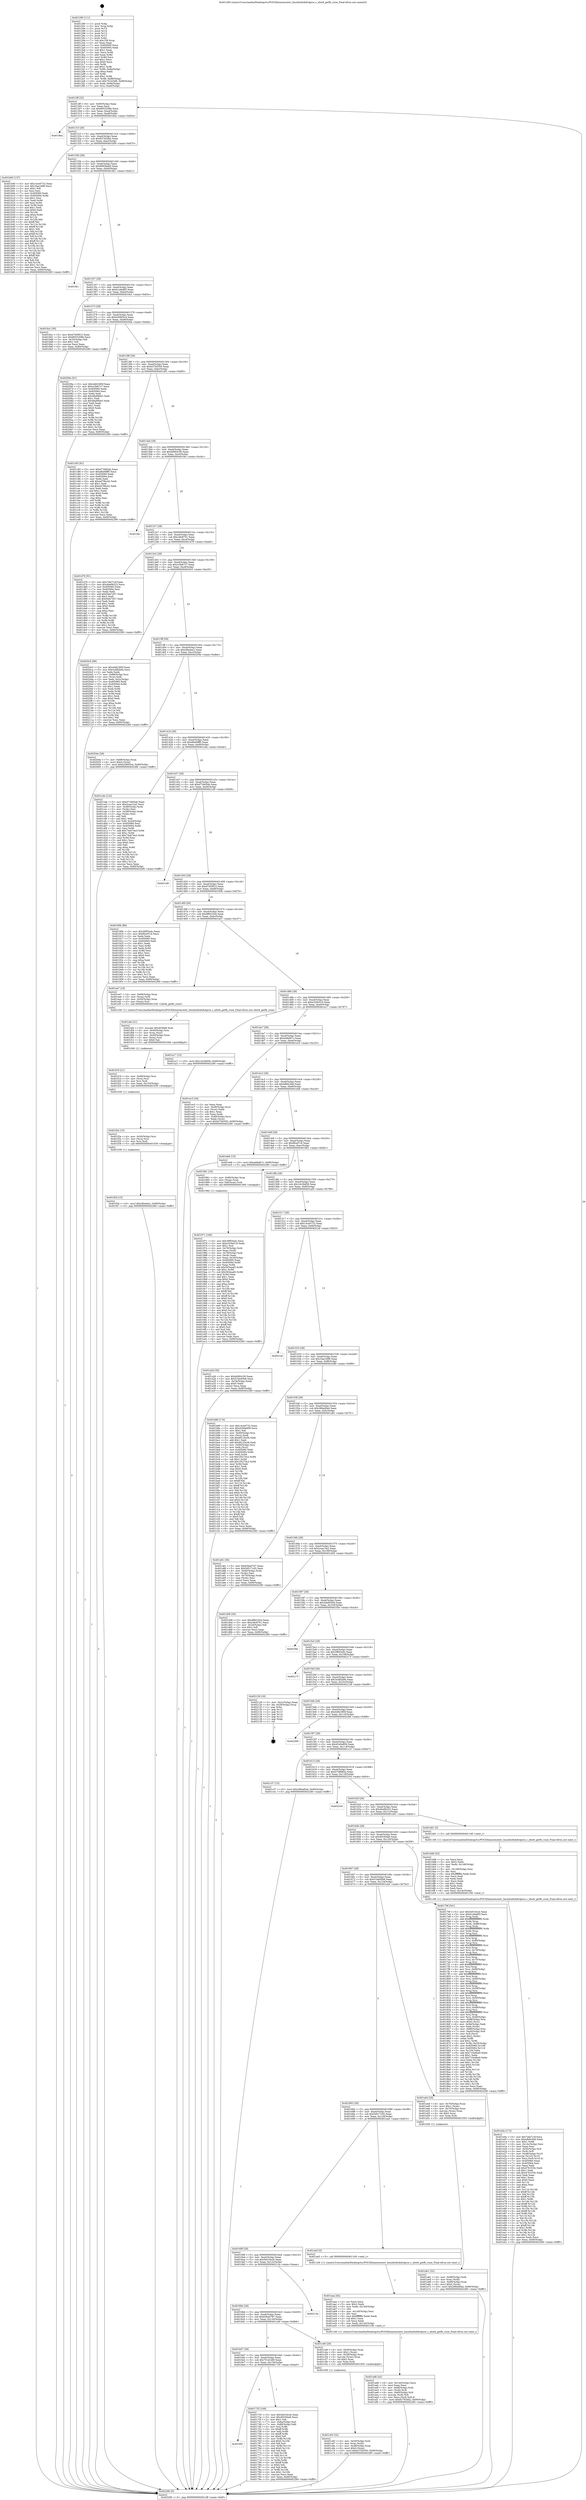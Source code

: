 digraph "0x401290" {
  label = "0x401290 (/mnt/c/Users/mathe/Desktop/tcc/POCII/binaries/extr_linuxfsnfsdnfs4proc.c_nfsd4_getfh_rsize_Final-ollvm.out::main(0))"
  labelloc = "t"
  node[shape=record]

  Entry [label="",width=0.3,height=0.3,shape=circle,fillcolor=black,style=filled]
  "0x4012ff" [label="{
     0x4012ff [32]\l
     | [instrs]\l
     &nbsp;&nbsp;0x4012ff \<+6\>: mov -0x90(%rbp),%eax\l
     &nbsp;&nbsp;0x401305 \<+2\>: mov %eax,%ecx\l
     &nbsp;&nbsp;0x401307 \<+6\>: sub $0x8053208b,%ecx\l
     &nbsp;&nbsp;0x40130d \<+6\>: mov %eax,-0xa4(%rbp)\l
     &nbsp;&nbsp;0x401313 \<+6\>: mov %ecx,-0xa8(%rbp)\l
     &nbsp;&nbsp;0x401319 \<+6\>: je 00000000004018ea \<main+0x65a\>\l
  }"]
  "0x4018ea" [label="{
     0x4018ea\l
  }", style=dashed]
  "0x40131f" [label="{
     0x40131f [28]\l
     | [instrs]\l
     &nbsp;&nbsp;0x40131f \<+5\>: jmp 0000000000401324 \<main+0x94\>\l
     &nbsp;&nbsp;0x401324 \<+6\>: mov -0xa4(%rbp),%eax\l
     &nbsp;&nbsp;0x40132a \<+5\>: sub $0x82792db2,%eax\l
     &nbsp;&nbsp;0x40132f \<+6\>: mov %eax,-0xac(%rbp)\l
     &nbsp;&nbsp;0x401335 \<+6\>: je 0000000000401b00 \<main+0x870\>\l
  }"]
  Exit [label="",width=0.3,height=0.3,shape=circle,fillcolor=black,style=filled,peripheries=2]
  "0x401b00" [label="{
     0x401b00 [137]\l
     | [instrs]\l
     &nbsp;&nbsp;0x401b00 \<+5\>: mov $0x14ce0732,%eax\l
     &nbsp;&nbsp;0x401b05 \<+5\>: mov $0x1faa1699,%ecx\l
     &nbsp;&nbsp;0x401b0a \<+2\>: mov $0x1,%dl\l
     &nbsp;&nbsp;0x401b0c \<+2\>: xor %esi,%esi\l
     &nbsp;&nbsp;0x401b0e \<+7\>: mov 0x405060,%edi\l
     &nbsp;&nbsp;0x401b15 \<+8\>: mov 0x405064,%r8d\l
     &nbsp;&nbsp;0x401b1d \<+3\>: sub $0x1,%esi\l
     &nbsp;&nbsp;0x401b20 \<+3\>: mov %edi,%r9d\l
     &nbsp;&nbsp;0x401b23 \<+3\>: add %esi,%r9d\l
     &nbsp;&nbsp;0x401b26 \<+4\>: imul %r9d,%edi\l
     &nbsp;&nbsp;0x401b2a \<+3\>: and $0x1,%edi\l
     &nbsp;&nbsp;0x401b2d \<+3\>: cmp $0x0,%edi\l
     &nbsp;&nbsp;0x401b30 \<+4\>: sete %r10b\l
     &nbsp;&nbsp;0x401b34 \<+4\>: cmp $0xa,%r8d\l
     &nbsp;&nbsp;0x401b38 \<+4\>: setl %r11b\l
     &nbsp;&nbsp;0x401b3c \<+3\>: mov %r10b,%bl\l
     &nbsp;&nbsp;0x401b3f \<+3\>: xor $0xff,%bl\l
     &nbsp;&nbsp;0x401b42 \<+3\>: mov %r11b,%r14b\l
     &nbsp;&nbsp;0x401b45 \<+4\>: xor $0xff,%r14b\l
     &nbsp;&nbsp;0x401b49 \<+3\>: xor $0x1,%dl\l
     &nbsp;&nbsp;0x401b4c \<+3\>: mov %bl,%r15b\l
     &nbsp;&nbsp;0x401b4f \<+4\>: and $0xff,%r15b\l
     &nbsp;&nbsp;0x401b53 \<+3\>: and %dl,%r10b\l
     &nbsp;&nbsp;0x401b56 \<+3\>: mov %r14b,%r12b\l
     &nbsp;&nbsp;0x401b59 \<+4\>: and $0xff,%r12b\l
     &nbsp;&nbsp;0x401b5d \<+3\>: and %dl,%r11b\l
     &nbsp;&nbsp;0x401b60 \<+3\>: or %r10b,%r15b\l
     &nbsp;&nbsp;0x401b63 \<+3\>: or %r11b,%r12b\l
     &nbsp;&nbsp;0x401b66 \<+3\>: xor %r12b,%r15b\l
     &nbsp;&nbsp;0x401b69 \<+3\>: or %r14b,%bl\l
     &nbsp;&nbsp;0x401b6c \<+3\>: xor $0xff,%bl\l
     &nbsp;&nbsp;0x401b6f \<+3\>: or $0x1,%dl\l
     &nbsp;&nbsp;0x401b72 \<+2\>: and %dl,%bl\l
     &nbsp;&nbsp;0x401b74 \<+3\>: or %bl,%r15b\l
     &nbsp;&nbsp;0x401b77 \<+4\>: test $0x1,%r15b\l
     &nbsp;&nbsp;0x401b7b \<+3\>: cmovne %ecx,%eax\l
     &nbsp;&nbsp;0x401b7e \<+6\>: mov %eax,-0x90(%rbp)\l
     &nbsp;&nbsp;0x401b84 \<+5\>: jmp 0000000000402280 \<main+0xff0\>\l
  }"]
  "0x40133b" [label="{
     0x40133b [28]\l
     | [instrs]\l
     &nbsp;&nbsp;0x40133b \<+5\>: jmp 0000000000401340 \<main+0xb0\>\l
     &nbsp;&nbsp;0x401340 \<+6\>: mov -0xa4(%rbp),%eax\l
     &nbsp;&nbsp;0x401346 \<+5\>: sub $0x99938a49,%eax\l
     &nbsp;&nbsp;0x40134b \<+6\>: mov %eax,-0xb0(%rbp)\l
     &nbsp;&nbsp;0x401351 \<+6\>: je 0000000000401fb1 \<main+0xd21\>\l
  }"]
  "0x401f3d" [label="{
     0x401f3d [15]\l
     | [instrs]\l
     &nbsp;&nbsp;0x401f3d \<+10\>: movl $0xcfde4ea1,-0x90(%rbp)\l
     &nbsp;&nbsp;0x401f47 \<+5\>: jmp 0000000000402280 \<main+0xff0\>\l
  }"]
  "0x401fb1" [label="{
     0x401fb1\l
  }", style=dashed]
  "0x401357" [label="{
     0x401357 [28]\l
     | [instrs]\l
     &nbsp;&nbsp;0x401357 \<+5\>: jmp 000000000040135c \<main+0xcc\>\l
     &nbsp;&nbsp;0x40135c \<+6\>: mov -0xa4(%rbp),%eax\l
     &nbsp;&nbsp;0x401362 \<+5\>: sub $0xb1a6e8f3,%eax\l
     &nbsp;&nbsp;0x401367 \<+6\>: mov %eax,-0xb4(%rbp)\l
     &nbsp;&nbsp;0x40136d \<+6\>: je 00000000004018cc \<main+0x63c\>\l
  }"]
  "0x401f2e" [label="{
     0x401f2e [15]\l
     | [instrs]\l
     &nbsp;&nbsp;0x401f2e \<+4\>: mov -0x50(%rbp),%rsi\l
     &nbsp;&nbsp;0x401f32 \<+3\>: mov (%rsi),%rsi\l
     &nbsp;&nbsp;0x401f35 \<+3\>: mov %rsi,%rdi\l
     &nbsp;&nbsp;0x401f38 \<+5\>: call 0000000000401030 \<free@plt\>\l
     | [calls]\l
     &nbsp;&nbsp;0x401030 \{1\} (unknown)\l
  }"]
  "0x4018cc" [label="{
     0x4018cc [30]\l
     | [instrs]\l
     &nbsp;&nbsp;0x4018cc \<+5\>: mov $0xd7d59f12,%eax\l
     &nbsp;&nbsp;0x4018d1 \<+5\>: mov $0x8053208b,%ecx\l
     &nbsp;&nbsp;0x4018d6 \<+3\>: mov -0x35(%rbp),%dl\l
     &nbsp;&nbsp;0x4018d9 \<+3\>: test $0x1,%dl\l
     &nbsp;&nbsp;0x4018dc \<+3\>: cmovne %ecx,%eax\l
     &nbsp;&nbsp;0x4018df \<+6\>: mov %eax,-0x90(%rbp)\l
     &nbsp;&nbsp;0x4018e5 \<+5\>: jmp 0000000000402280 \<main+0xff0\>\l
  }"]
  "0x401373" [label="{
     0x401373 [28]\l
     | [instrs]\l
     &nbsp;&nbsp;0x401373 \<+5\>: jmp 0000000000401378 \<main+0xe8\>\l
     &nbsp;&nbsp;0x401378 \<+6\>: mov -0xa4(%rbp),%eax\l
     &nbsp;&nbsp;0x40137e \<+5\>: sub $0xb20605c4,%eax\l
     &nbsp;&nbsp;0x401383 \<+6\>: mov %eax,-0xb8(%rbp)\l
     &nbsp;&nbsp;0x401389 \<+6\>: je 000000000040206a \<main+0xdda\>\l
  }"]
  "0x401f19" [label="{
     0x401f19 [21]\l
     | [instrs]\l
     &nbsp;&nbsp;0x401f19 \<+4\>: mov -0x68(%rbp),%rsi\l
     &nbsp;&nbsp;0x401f1d \<+3\>: mov (%rsi),%rsi\l
     &nbsp;&nbsp;0x401f20 \<+3\>: mov %rsi,%rdi\l
     &nbsp;&nbsp;0x401f23 \<+6\>: mov %eax,-0x150(%rbp)\l
     &nbsp;&nbsp;0x401f29 \<+5\>: call 0000000000401030 \<free@plt\>\l
     | [calls]\l
     &nbsp;&nbsp;0x401030 \{1\} (unknown)\l
  }"]
  "0x40206a" [label="{
     0x40206a [91]\l
     | [instrs]\l
     &nbsp;&nbsp;0x40206a \<+5\>: mov $0x4482385f,%eax\l
     &nbsp;&nbsp;0x40206f \<+5\>: mov $0xcc5b67c7,%ecx\l
     &nbsp;&nbsp;0x402074 \<+7\>: mov 0x405060,%edx\l
     &nbsp;&nbsp;0x40207b \<+7\>: mov 0x405064,%esi\l
     &nbsp;&nbsp;0x402082 \<+2\>: mov %edx,%edi\l
     &nbsp;&nbsp;0x402084 \<+6\>: add $0x48a99de5,%edi\l
     &nbsp;&nbsp;0x40208a \<+3\>: sub $0x1,%edi\l
     &nbsp;&nbsp;0x40208d \<+6\>: sub $0x48a99de5,%edi\l
     &nbsp;&nbsp;0x402093 \<+3\>: imul %edi,%edx\l
     &nbsp;&nbsp;0x402096 \<+3\>: and $0x1,%edx\l
     &nbsp;&nbsp;0x402099 \<+3\>: cmp $0x0,%edx\l
     &nbsp;&nbsp;0x40209c \<+4\>: sete %r8b\l
     &nbsp;&nbsp;0x4020a0 \<+3\>: cmp $0xa,%esi\l
     &nbsp;&nbsp;0x4020a3 \<+4\>: setl %r9b\l
     &nbsp;&nbsp;0x4020a7 \<+3\>: mov %r8b,%r10b\l
     &nbsp;&nbsp;0x4020aa \<+3\>: and %r9b,%r10b\l
     &nbsp;&nbsp;0x4020ad \<+3\>: xor %r9b,%r8b\l
     &nbsp;&nbsp;0x4020b0 \<+3\>: or %r8b,%r10b\l
     &nbsp;&nbsp;0x4020b3 \<+4\>: test $0x1,%r10b\l
     &nbsp;&nbsp;0x4020b7 \<+3\>: cmovne %ecx,%eax\l
     &nbsp;&nbsp;0x4020ba \<+6\>: mov %eax,-0x90(%rbp)\l
     &nbsp;&nbsp;0x4020c0 \<+5\>: jmp 0000000000402280 \<main+0xff0\>\l
  }"]
  "0x40138f" [label="{
     0x40138f [28]\l
     | [instrs]\l
     &nbsp;&nbsp;0x40138f \<+5\>: jmp 0000000000401394 \<main+0x104\>\l
     &nbsp;&nbsp;0x401394 \<+6\>: mov -0xa4(%rbp),%eax\l
     &nbsp;&nbsp;0x40139a \<+5\>: sub $0xb37b0350,%eax\l
     &nbsp;&nbsp;0x40139f \<+6\>: mov %eax,-0xbc(%rbp)\l
     &nbsp;&nbsp;0x4013a5 \<+6\>: je 0000000000401c83 \<main+0x9f3\>\l
  }"]
  "0x401efa" [label="{
     0x401efa [31]\l
     | [instrs]\l
     &nbsp;&nbsp;0x401efa \<+10\>: movabs $0x4030b6,%rdi\l
     &nbsp;&nbsp;0x401f04 \<+4\>: mov -0x40(%rbp),%rsi\l
     &nbsp;&nbsp;0x401f08 \<+3\>: mov %rax,(%rsi)\l
     &nbsp;&nbsp;0x401f0b \<+4\>: mov -0x40(%rbp),%rax\l
     &nbsp;&nbsp;0x401f0f \<+3\>: mov (%rax),%rsi\l
     &nbsp;&nbsp;0x401f12 \<+2\>: mov $0x0,%al\l
     &nbsp;&nbsp;0x401f14 \<+5\>: call 0000000000401040 \<printf@plt\>\l
     | [calls]\l
     &nbsp;&nbsp;0x401040 \{1\} (unknown)\l
  }"]
  "0x401c83" [label="{
     0x401c83 [91]\l
     | [instrs]\l
     &nbsp;&nbsp;0x401c83 \<+5\>: mov $0xd73465ab,%eax\l
     &nbsp;&nbsp;0x401c88 \<+5\>: mov $0xd6e08ff5,%ecx\l
     &nbsp;&nbsp;0x401c8d \<+7\>: mov 0x405060,%edx\l
     &nbsp;&nbsp;0x401c94 \<+7\>: mov 0x405064,%esi\l
     &nbsp;&nbsp;0x401c9b \<+2\>: mov %edx,%edi\l
     &nbsp;&nbsp;0x401c9d \<+6\>: add $0xed79bc42,%edi\l
     &nbsp;&nbsp;0x401ca3 \<+3\>: sub $0x1,%edi\l
     &nbsp;&nbsp;0x401ca6 \<+6\>: sub $0xed79bc42,%edi\l
     &nbsp;&nbsp;0x401cac \<+3\>: imul %edi,%edx\l
     &nbsp;&nbsp;0x401caf \<+3\>: and $0x1,%edx\l
     &nbsp;&nbsp;0x401cb2 \<+3\>: cmp $0x0,%edx\l
     &nbsp;&nbsp;0x401cb5 \<+4\>: sete %r8b\l
     &nbsp;&nbsp;0x401cb9 \<+3\>: cmp $0xa,%esi\l
     &nbsp;&nbsp;0x401cbc \<+4\>: setl %r9b\l
     &nbsp;&nbsp;0x401cc0 \<+3\>: mov %r8b,%r10b\l
     &nbsp;&nbsp;0x401cc3 \<+3\>: and %r9b,%r10b\l
     &nbsp;&nbsp;0x401cc6 \<+3\>: xor %r9b,%r8b\l
     &nbsp;&nbsp;0x401cc9 \<+3\>: or %r8b,%r10b\l
     &nbsp;&nbsp;0x401ccc \<+4\>: test $0x1,%r10b\l
     &nbsp;&nbsp;0x401cd0 \<+3\>: cmovne %ecx,%eax\l
     &nbsp;&nbsp;0x401cd3 \<+6\>: mov %eax,-0x90(%rbp)\l
     &nbsp;&nbsp;0x401cd9 \<+5\>: jmp 0000000000402280 \<main+0xff0\>\l
  }"]
  "0x4013ab" [label="{
     0x4013ab [28]\l
     | [instrs]\l
     &nbsp;&nbsp;0x4013ab \<+5\>: jmp 00000000004013b0 \<main+0x120\>\l
     &nbsp;&nbsp;0x4013b0 \<+6\>: mov -0xa4(%rbp),%eax\l
     &nbsp;&nbsp;0x4013b6 \<+5\>: sub $0xb69041f0,%eax\l
     &nbsp;&nbsp;0x4013bb \<+6\>: mov %eax,-0xc0(%rbp)\l
     &nbsp;&nbsp;0x4013c1 \<+6\>: je 0000000000401f4c \<main+0xcbc\>\l
  }"]
  "0x401e0a" [label="{
     0x401e0a [172]\l
     | [instrs]\l
     &nbsp;&nbsp;0x401e0a \<+5\>: mov $0x7efa7c3f,%ecx\l
     &nbsp;&nbsp;0x401e0f \<+5\>: mov $0xefb9c5dd,%edx\l
     &nbsp;&nbsp;0x401e14 \<+3\>: mov $0x1,%r8b\l
     &nbsp;&nbsp;0x401e17 \<+6\>: mov -0x14c(%rbp),%esi\l
     &nbsp;&nbsp;0x401e1d \<+3\>: imul %eax,%esi\l
     &nbsp;&nbsp;0x401e20 \<+4\>: mov -0x50(%rbp),%r9\l
     &nbsp;&nbsp;0x401e24 \<+3\>: mov (%r9),%r9\l
     &nbsp;&nbsp;0x401e27 \<+4\>: mov -0x48(%rbp),%r10\l
     &nbsp;&nbsp;0x401e2b \<+3\>: movslq (%r10),%r10\l
     &nbsp;&nbsp;0x401e2e \<+4\>: mov %esi,(%r9,%r10,4)\l
     &nbsp;&nbsp;0x401e32 \<+7\>: mov 0x405060,%eax\l
     &nbsp;&nbsp;0x401e39 \<+7\>: mov 0x405064,%esi\l
     &nbsp;&nbsp;0x401e40 \<+2\>: mov %eax,%edi\l
     &nbsp;&nbsp;0x401e42 \<+6\>: sub $0x4761f19c,%edi\l
     &nbsp;&nbsp;0x401e48 \<+3\>: sub $0x1,%edi\l
     &nbsp;&nbsp;0x401e4b \<+6\>: add $0x4761f19c,%edi\l
     &nbsp;&nbsp;0x401e51 \<+3\>: imul %edi,%eax\l
     &nbsp;&nbsp;0x401e54 \<+3\>: and $0x1,%eax\l
     &nbsp;&nbsp;0x401e57 \<+3\>: cmp $0x0,%eax\l
     &nbsp;&nbsp;0x401e5a \<+4\>: sete %r11b\l
     &nbsp;&nbsp;0x401e5e \<+3\>: cmp $0xa,%esi\l
     &nbsp;&nbsp;0x401e61 \<+3\>: setl %bl\l
     &nbsp;&nbsp;0x401e64 \<+3\>: mov %r11b,%r14b\l
     &nbsp;&nbsp;0x401e67 \<+4\>: xor $0xff,%r14b\l
     &nbsp;&nbsp;0x401e6b \<+3\>: mov %bl,%r15b\l
     &nbsp;&nbsp;0x401e6e \<+4\>: xor $0xff,%r15b\l
     &nbsp;&nbsp;0x401e72 \<+4\>: xor $0x1,%r8b\l
     &nbsp;&nbsp;0x401e76 \<+3\>: mov %r14b,%r12b\l
     &nbsp;&nbsp;0x401e79 \<+4\>: and $0xff,%r12b\l
     &nbsp;&nbsp;0x401e7d \<+3\>: and %r8b,%r11b\l
     &nbsp;&nbsp;0x401e80 \<+3\>: mov %r15b,%r13b\l
     &nbsp;&nbsp;0x401e83 \<+4\>: and $0xff,%r13b\l
     &nbsp;&nbsp;0x401e87 \<+3\>: and %r8b,%bl\l
     &nbsp;&nbsp;0x401e8a \<+3\>: or %r11b,%r12b\l
     &nbsp;&nbsp;0x401e8d \<+3\>: or %bl,%r13b\l
     &nbsp;&nbsp;0x401e90 \<+3\>: xor %r13b,%r12b\l
     &nbsp;&nbsp;0x401e93 \<+3\>: or %r15b,%r14b\l
     &nbsp;&nbsp;0x401e96 \<+4\>: xor $0xff,%r14b\l
     &nbsp;&nbsp;0x401e9a \<+4\>: or $0x1,%r8b\l
     &nbsp;&nbsp;0x401e9e \<+3\>: and %r8b,%r14b\l
     &nbsp;&nbsp;0x401ea1 \<+3\>: or %r14b,%r12b\l
     &nbsp;&nbsp;0x401ea4 \<+4\>: test $0x1,%r12b\l
     &nbsp;&nbsp;0x401ea8 \<+3\>: cmovne %edx,%ecx\l
     &nbsp;&nbsp;0x401eab \<+6\>: mov %ecx,-0x90(%rbp)\l
     &nbsp;&nbsp;0x401eb1 \<+5\>: jmp 0000000000402280 \<main+0xff0\>\l
  }"]
  "0x401f4c" [label="{
     0x401f4c\l
  }", style=dashed]
  "0x4013c7" [label="{
     0x4013c7 [28]\l
     | [instrs]\l
     &nbsp;&nbsp;0x4013c7 \<+5\>: jmp 00000000004013cc \<main+0x13c\>\l
     &nbsp;&nbsp;0x4013cc \<+6\>: mov -0xa4(%rbp),%eax\l
     &nbsp;&nbsp;0x4013d2 \<+5\>: sub $0xc4fc8701,%eax\l
     &nbsp;&nbsp;0x4013d7 \<+6\>: mov %eax,-0xc4(%rbp)\l
     &nbsp;&nbsp;0x4013dd \<+6\>: je 0000000000401d76 \<main+0xae6\>\l
  }"]
  "0x401dd6" [label="{
     0x401dd6 [52]\l
     | [instrs]\l
     &nbsp;&nbsp;0x401dd6 \<+2\>: xor %ecx,%ecx\l
     &nbsp;&nbsp;0x401dd8 \<+5\>: mov $0x2,%edx\l
     &nbsp;&nbsp;0x401ddd \<+6\>: mov %edx,-0x148(%rbp)\l
     &nbsp;&nbsp;0x401de3 \<+1\>: cltd\l
     &nbsp;&nbsp;0x401de4 \<+6\>: mov -0x148(%rbp),%esi\l
     &nbsp;&nbsp;0x401dea \<+2\>: idiv %esi\l
     &nbsp;&nbsp;0x401dec \<+6\>: imul $0xfffffffe,%edx,%edx\l
     &nbsp;&nbsp;0x401df2 \<+2\>: mov %ecx,%edi\l
     &nbsp;&nbsp;0x401df4 \<+2\>: sub %edx,%edi\l
     &nbsp;&nbsp;0x401df6 \<+2\>: mov %ecx,%edx\l
     &nbsp;&nbsp;0x401df8 \<+3\>: sub $0x1,%edx\l
     &nbsp;&nbsp;0x401dfb \<+2\>: add %edx,%edi\l
     &nbsp;&nbsp;0x401dfd \<+2\>: sub %edi,%ecx\l
     &nbsp;&nbsp;0x401dff \<+6\>: mov %ecx,-0x14c(%rbp)\l
     &nbsp;&nbsp;0x401e05 \<+5\>: call 0000000000401160 \<next_i\>\l
     | [calls]\l
     &nbsp;&nbsp;0x401160 \{1\} (/mnt/c/Users/mathe/Desktop/tcc/POCII/binaries/extr_linuxfsnfsdnfs4proc.c_nfsd4_getfh_rsize_Final-ollvm.out::next_i)\l
  }"]
  "0x401d76" [label="{
     0x401d76 [91]\l
     | [instrs]\l
     &nbsp;&nbsp;0x401d76 \<+5\>: mov $0x7efa7c3f,%eax\l
     &nbsp;&nbsp;0x401d7b \<+5\>: mov $0x4be9b222,%ecx\l
     &nbsp;&nbsp;0x401d80 \<+7\>: mov 0x405060,%edx\l
     &nbsp;&nbsp;0x401d87 \<+7\>: mov 0x405064,%esi\l
     &nbsp;&nbsp;0x401d8e \<+2\>: mov %edx,%edi\l
     &nbsp;&nbsp;0x401d90 \<+6\>: add $0xf3eb7d57,%edi\l
     &nbsp;&nbsp;0x401d96 \<+3\>: sub $0x1,%edi\l
     &nbsp;&nbsp;0x401d99 \<+6\>: sub $0xf3eb7d57,%edi\l
     &nbsp;&nbsp;0x401d9f \<+3\>: imul %edi,%edx\l
     &nbsp;&nbsp;0x401da2 \<+3\>: and $0x1,%edx\l
     &nbsp;&nbsp;0x401da5 \<+3\>: cmp $0x0,%edx\l
     &nbsp;&nbsp;0x401da8 \<+4\>: sete %r8b\l
     &nbsp;&nbsp;0x401dac \<+3\>: cmp $0xa,%esi\l
     &nbsp;&nbsp;0x401daf \<+4\>: setl %r9b\l
     &nbsp;&nbsp;0x401db3 \<+3\>: mov %r8b,%r10b\l
     &nbsp;&nbsp;0x401db6 \<+3\>: and %r9b,%r10b\l
     &nbsp;&nbsp;0x401db9 \<+3\>: xor %r9b,%r8b\l
     &nbsp;&nbsp;0x401dbc \<+3\>: or %r8b,%r10b\l
     &nbsp;&nbsp;0x401dbf \<+4\>: test $0x1,%r10b\l
     &nbsp;&nbsp;0x401dc3 \<+3\>: cmovne %ecx,%eax\l
     &nbsp;&nbsp;0x401dc6 \<+6\>: mov %eax,-0x90(%rbp)\l
     &nbsp;&nbsp;0x401dcc \<+5\>: jmp 0000000000402280 \<main+0xff0\>\l
  }"]
  "0x4013e3" [label="{
     0x4013e3 [28]\l
     | [instrs]\l
     &nbsp;&nbsp;0x4013e3 \<+5\>: jmp 00000000004013e8 \<main+0x158\>\l
     &nbsp;&nbsp;0x4013e8 \<+6\>: mov -0xa4(%rbp),%eax\l
     &nbsp;&nbsp;0x4013ee \<+5\>: sub $0xcc5b67c7,%eax\l
     &nbsp;&nbsp;0x4013f3 \<+6\>: mov %eax,-0xc8(%rbp)\l
     &nbsp;&nbsp;0x4013f9 \<+6\>: je 00000000004020c5 \<main+0xe35\>\l
  }"]
  "0x401c63" [label="{
     0x401c63 [32]\l
     | [instrs]\l
     &nbsp;&nbsp;0x401c63 \<+4\>: mov -0x50(%rbp),%rdi\l
     &nbsp;&nbsp;0x401c67 \<+3\>: mov %rax,(%rdi)\l
     &nbsp;&nbsp;0x401c6a \<+4\>: mov -0x48(%rbp),%rax\l
     &nbsp;&nbsp;0x401c6e \<+6\>: movl $0x0,(%rax)\l
     &nbsp;&nbsp;0x401c74 \<+10\>: movl $0xb37b0350,-0x90(%rbp)\l
     &nbsp;&nbsp;0x401c7e \<+5\>: jmp 0000000000402280 \<main+0xff0\>\l
  }"]
  "0x4020c5" [label="{
     0x4020c5 [99]\l
     | [instrs]\l
     &nbsp;&nbsp;0x4020c5 \<+5\>: mov $0x4482385f,%eax\l
     &nbsp;&nbsp;0x4020ca \<+5\>: mov $0x3cd82b9a,%ecx\l
     &nbsp;&nbsp;0x4020cf \<+2\>: xor %edx,%edx\l
     &nbsp;&nbsp;0x4020d1 \<+7\>: mov -0x88(%rbp),%rsi\l
     &nbsp;&nbsp;0x4020d8 \<+2\>: mov (%rsi),%edi\l
     &nbsp;&nbsp;0x4020da \<+3\>: mov %edi,-0x2c(%rbp)\l
     &nbsp;&nbsp;0x4020dd \<+7\>: mov 0x405060,%edi\l
     &nbsp;&nbsp;0x4020e4 \<+8\>: mov 0x405064,%r8d\l
     &nbsp;&nbsp;0x4020ec \<+3\>: sub $0x1,%edx\l
     &nbsp;&nbsp;0x4020ef \<+3\>: mov %edi,%r9d\l
     &nbsp;&nbsp;0x4020f2 \<+3\>: add %edx,%r9d\l
     &nbsp;&nbsp;0x4020f5 \<+4\>: imul %r9d,%edi\l
     &nbsp;&nbsp;0x4020f9 \<+3\>: and $0x1,%edi\l
     &nbsp;&nbsp;0x4020fc \<+3\>: cmp $0x0,%edi\l
     &nbsp;&nbsp;0x4020ff \<+4\>: sete %r10b\l
     &nbsp;&nbsp;0x402103 \<+4\>: cmp $0xa,%r8d\l
     &nbsp;&nbsp;0x402107 \<+4\>: setl %r11b\l
     &nbsp;&nbsp;0x40210b \<+3\>: mov %r10b,%bl\l
     &nbsp;&nbsp;0x40210e \<+3\>: and %r11b,%bl\l
     &nbsp;&nbsp;0x402111 \<+3\>: xor %r11b,%r10b\l
     &nbsp;&nbsp;0x402114 \<+3\>: or %r10b,%bl\l
     &nbsp;&nbsp;0x402117 \<+3\>: test $0x1,%bl\l
     &nbsp;&nbsp;0x40211a \<+3\>: cmovne %ecx,%eax\l
     &nbsp;&nbsp;0x40211d \<+6\>: mov %eax,-0x90(%rbp)\l
     &nbsp;&nbsp;0x402123 \<+5\>: jmp 0000000000402280 \<main+0xff0\>\l
  }"]
  "0x4013ff" [label="{
     0x4013ff [28]\l
     | [instrs]\l
     &nbsp;&nbsp;0x4013ff \<+5\>: jmp 0000000000401404 \<main+0x174\>\l
     &nbsp;&nbsp;0x401404 \<+6\>: mov -0xa4(%rbp),%eax\l
     &nbsp;&nbsp;0x40140a \<+5\>: sub $0xcfde4ea1,%eax\l
     &nbsp;&nbsp;0x40140f \<+6\>: mov %eax,-0xcc(%rbp)\l
     &nbsp;&nbsp;0x401415 \<+6\>: je 000000000040204e \<main+0xdbe\>\l
  }"]
  "0x401ad6" [label="{
     0x401ad6 [42]\l
     | [instrs]\l
     &nbsp;&nbsp;0x401ad6 \<+6\>: mov -0x144(%rbp),%ecx\l
     &nbsp;&nbsp;0x401adc \<+3\>: imul %eax,%ecx\l
     &nbsp;&nbsp;0x401adf \<+4\>: mov -0x68(%rbp),%rdi\l
     &nbsp;&nbsp;0x401ae3 \<+3\>: mov (%rdi),%rdi\l
     &nbsp;&nbsp;0x401ae6 \<+4\>: mov -0x60(%rbp),%r8\l
     &nbsp;&nbsp;0x401aea \<+3\>: movslq (%r8),%r8\l
     &nbsp;&nbsp;0x401aed \<+4\>: mov %ecx,(%rdi,%r8,4)\l
     &nbsp;&nbsp;0x401af1 \<+10\>: movl $0x82792db2,-0x90(%rbp)\l
     &nbsp;&nbsp;0x401afb \<+5\>: jmp 0000000000402280 \<main+0xff0\>\l
  }"]
  "0x40204e" [label="{
     0x40204e [28]\l
     | [instrs]\l
     &nbsp;&nbsp;0x40204e \<+7\>: mov -0x88(%rbp),%rax\l
     &nbsp;&nbsp;0x402055 \<+6\>: movl $0x0,(%rax)\l
     &nbsp;&nbsp;0x40205b \<+10\>: movl $0xb20605c4,-0x90(%rbp)\l
     &nbsp;&nbsp;0x402065 \<+5\>: jmp 0000000000402280 \<main+0xff0\>\l
  }"]
  "0x40141b" [label="{
     0x40141b [28]\l
     | [instrs]\l
     &nbsp;&nbsp;0x40141b \<+5\>: jmp 0000000000401420 \<main+0x190\>\l
     &nbsp;&nbsp;0x401420 \<+6\>: mov -0xa4(%rbp),%eax\l
     &nbsp;&nbsp;0x401426 \<+5\>: sub $0xd6e08ff5,%eax\l
     &nbsp;&nbsp;0x40142b \<+6\>: mov %eax,-0xd0(%rbp)\l
     &nbsp;&nbsp;0x401431 \<+6\>: je 0000000000401cde \<main+0xa4e\>\l
  }"]
  "0x401aaa" [label="{
     0x401aaa [44]\l
     | [instrs]\l
     &nbsp;&nbsp;0x401aaa \<+2\>: xor %ecx,%ecx\l
     &nbsp;&nbsp;0x401aac \<+5\>: mov $0x2,%edx\l
     &nbsp;&nbsp;0x401ab1 \<+6\>: mov %edx,-0x140(%rbp)\l
     &nbsp;&nbsp;0x401ab7 \<+1\>: cltd\l
     &nbsp;&nbsp;0x401ab8 \<+6\>: mov -0x140(%rbp),%esi\l
     &nbsp;&nbsp;0x401abe \<+2\>: idiv %esi\l
     &nbsp;&nbsp;0x401ac0 \<+6\>: imul $0xfffffffe,%edx,%edx\l
     &nbsp;&nbsp;0x401ac6 \<+3\>: sub $0x1,%ecx\l
     &nbsp;&nbsp;0x401ac9 \<+2\>: sub %ecx,%edx\l
     &nbsp;&nbsp;0x401acb \<+6\>: mov %edx,-0x144(%rbp)\l
     &nbsp;&nbsp;0x401ad1 \<+5\>: call 0000000000401160 \<next_i\>\l
     | [calls]\l
     &nbsp;&nbsp;0x401160 \{1\} (/mnt/c/Users/mathe/Desktop/tcc/POCII/binaries/extr_linuxfsnfsdnfs4proc.c_nfsd4_getfh_rsize_Final-ollvm.out::next_i)\l
  }"]
  "0x401cde" [label="{
     0x401cde [122]\l
     | [instrs]\l
     &nbsp;&nbsp;0x401cde \<+5\>: mov $0xd73465ab,%eax\l
     &nbsp;&nbsp;0x401ce3 \<+5\>: mov $0x2caa15a2,%ecx\l
     &nbsp;&nbsp;0x401ce8 \<+4\>: mov -0x48(%rbp),%rdx\l
     &nbsp;&nbsp;0x401cec \<+2\>: mov (%rdx),%esi\l
     &nbsp;&nbsp;0x401cee \<+4\>: mov -0x58(%rbp),%rdx\l
     &nbsp;&nbsp;0x401cf2 \<+2\>: cmp (%rdx),%esi\l
     &nbsp;&nbsp;0x401cf4 \<+4\>: setl %dil\l
     &nbsp;&nbsp;0x401cf8 \<+4\>: and $0x1,%dil\l
     &nbsp;&nbsp;0x401cfc \<+4\>: mov %dil,-0x2d(%rbp)\l
     &nbsp;&nbsp;0x401d00 \<+7\>: mov 0x405060,%esi\l
     &nbsp;&nbsp;0x401d07 \<+8\>: mov 0x405064,%r8d\l
     &nbsp;&nbsp;0x401d0f \<+3\>: mov %esi,%r9d\l
     &nbsp;&nbsp;0x401d12 \<+7\>: add $0x73eb74e3,%r9d\l
     &nbsp;&nbsp;0x401d19 \<+4\>: sub $0x1,%r9d\l
     &nbsp;&nbsp;0x401d1d \<+7\>: sub $0x73eb74e3,%r9d\l
     &nbsp;&nbsp;0x401d24 \<+4\>: imul %r9d,%esi\l
     &nbsp;&nbsp;0x401d28 \<+3\>: and $0x1,%esi\l
     &nbsp;&nbsp;0x401d2b \<+3\>: cmp $0x0,%esi\l
     &nbsp;&nbsp;0x401d2e \<+4\>: sete %dil\l
     &nbsp;&nbsp;0x401d32 \<+4\>: cmp $0xa,%r8d\l
     &nbsp;&nbsp;0x401d36 \<+4\>: setl %r10b\l
     &nbsp;&nbsp;0x401d3a \<+3\>: mov %dil,%r11b\l
     &nbsp;&nbsp;0x401d3d \<+3\>: and %r10b,%r11b\l
     &nbsp;&nbsp;0x401d40 \<+3\>: xor %r10b,%dil\l
     &nbsp;&nbsp;0x401d43 \<+3\>: or %dil,%r11b\l
     &nbsp;&nbsp;0x401d46 \<+4\>: test $0x1,%r11b\l
     &nbsp;&nbsp;0x401d4a \<+3\>: cmovne %ecx,%eax\l
     &nbsp;&nbsp;0x401d4d \<+6\>: mov %eax,-0x90(%rbp)\l
     &nbsp;&nbsp;0x401d53 \<+5\>: jmp 0000000000402280 \<main+0xff0\>\l
  }"]
  "0x401437" [label="{
     0x401437 [28]\l
     | [instrs]\l
     &nbsp;&nbsp;0x401437 \<+5\>: jmp 000000000040143c \<main+0x1ac\>\l
     &nbsp;&nbsp;0x40143c \<+6\>: mov -0xa4(%rbp),%eax\l
     &nbsp;&nbsp;0x401442 \<+5\>: sub $0xd73465ab,%eax\l
     &nbsp;&nbsp;0x401447 \<+6\>: mov %eax,-0xd4(%rbp)\l
     &nbsp;&nbsp;0x40144d \<+6\>: je 00000000004021d9 \<main+0xf49\>\l
  }"]
  "0x401a61" [label="{
     0x401a61 [32]\l
     | [instrs]\l
     &nbsp;&nbsp;0x401a61 \<+4\>: mov -0x68(%rbp),%rdi\l
     &nbsp;&nbsp;0x401a65 \<+3\>: mov %rax,(%rdi)\l
     &nbsp;&nbsp;0x401a68 \<+4\>: mov -0x60(%rbp),%rax\l
     &nbsp;&nbsp;0x401a6c \<+6\>: movl $0x0,(%rax)\l
     &nbsp;&nbsp;0x401a72 \<+10\>: movl $0x286ed0a4,-0x90(%rbp)\l
     &nbsp;&nbsp;0x401a7c \<+5\>: jmp 0000000000402280 \<main+0xff0\>\l
  }"]
  "0x4021d9" [label="{
     0x4021d9\l
  }", style=dashed]
  "0x401453" [label="{
     0x401453 [28]\l
     | [instrs]\l
     &nbsp;&nbsp;0x401453 \<+5\>: jmp 0000000000401458 \<main+0x1c8\>\l
     &nbsp;&nbsp;0x401458 \<+6\>: mov -0xa4(%rbp),%eax\l
     &nbsp;&nbsp;0x40145e \<+5\>: sub $0xd7d59f12,%eax\l
     &nbsp;&nbsp;0x401463 \<+6\>: mov %eax,-0xd8(%rbp)\l
     &nbsp;&nbsp;0x401469 \<+6\>: je 000000000040190b \<main+0x67b\>\l
  }"]
  "0x401971" [label="{
     0x401971 [166]\l
     | [instrs]\l
     &nbsp;&nbsp;0x401971 \<+5\>: mov $0x39f55edc,%ecx\l
     &nbsp;&nbsp;0x401976 \<+5\>: mov $0xe329e519,%edx\l
     &nbsp;&nbsp;0x40197b \<+3\>: mov $0x1,%sil\l
     &nbsp;&nbsp;0x40197e \<+4\>: mov -0x78(%rbp),%rdi\l
     &nbsp;&nbsp;0x401982 \<+2\>: mov %eax,(%rdi)\l
     &nbsp;&nbsp;0x401984 \<+4\>: mov -0x78(%rbp),%rdi\l
     &nbsp;&nbsp;0x401988 \<+2\>: mov (%rdi),%eax\l
     &nbsp;&nbsp;0x40198a \<+3\>: mov %eax,-0x34(%rbp)\l
     &nbsp;&nbsp;0x40198d \<+7\>: mov 0x405060,%eax\l
     &nbsp;&nbsp;0x401994 \<+8\>: mov 0x405064,%r8d\l
     &nbsp;&nbsp;0x40199c \<+3\>: mov %eax,%r9d\l
     &nbsp;&nbsp;0x40199f \<+7\>: add $0x563eaaf2,%r9d\l
     &nbsp;&nbsp;0x4019a6 \<+4\>: sub $0x1,%r9d\l
     &nbsp;&nbsp;0x4019aa \<+7\>: sub $0x563eaaf2,%r9d\l
     &nbsp;&nbsp;0x4019b1 \<+4\>: imul %r9d,%eax\l
     &nbsp;&nbsp;0x4019b5 \<+3\>: and $0x1,%eax\l
     &nbsp;&nbsp;0x4019b8 \<+3\>: cmp $0x0,%eax\l
     &nbsp;&nbsp;0x4019bb \<+4\>: sete %r10b\l
     &nbsp;&nbsp;0x4019bf \<+4\>: cmp $0xa,%r8d\l
     &nbsp;&nbsp;0x4019c3 \<+4\>: setl %r11b\l
     &nbsp;&nbsp;0x4019c7 \<+3\>: mov %r10b,%bl\l
     &nbsp;&nbsp;0x4019ca \<+3\>: xor $0xff,%bl\l
     &nbsp;&nbsp;0x4019cd \<+3\>: mov %r11b,%r14b\l
     &nbsp;&nbsp;0x4019d0 \<+4\>: xor $0xff,%r14b\l
     &nbsp;&nbsp;0x4019d4 \<+4\>: xor $0x0,%sil\l
     &nbsp;&nbsp;0x4019d8 \<+3\>: mov %bl,%r15b\l
     &nbsp;&nbsp;0x4019db \<+4\>: and $0x0,%r15b\l
     &nbsp;&nbsp;0x4019df \<+3\>: and %sil,%r10b\l
     &nbsp;&nbsp;0x4019e2 \<+3\>: mov %r14b,%r12b\l
     &nbsp;&nbsp;0x4019e5 \<+4\>: and $0x0,%r12b\l
     &nbsp;&nbsp;0x4019e9 \<+3\>: and %sil,%r11b\l
     &nbsp;&nbsp;0x4019ec \<+3\>: or %r10b,%r15b\l
     &nbsp;&nbsp;0x4019ef \<+3\>: or %r11b,%r12b\l
     &nbsp;&nbsp;0x4019f2 \<+3\>: xor %r12b,%r15b\l
     &nbsp;&nbsp;0x4019f5 \<+3\>: or %r14b,%bl\l
     &nbsp;&nbsp;0x4019f8 \<+3\>: xor $0xff,%bl\l
     &nbsp;&nbsp;0x4019fb \<+4\>: or $0x0,%sil\l
     &nbsp;&nbsp;0x4019ff \<+3\>: and %sil,%bl\l
     &nbsp;&nbsp;0x401a02 \<+3\>: or %bl,%r15b\l
     &nbsp;&nbsp;0x401a05 \<+4\>: test $0x1,%r15b\l
     &nbsp;&nbsp;0x401a09 \<+3\>: cmovne %edx,%ecx\l
     &nbsp;&nbsp;0x401a0c \<+6\>: mov %ecx,-0x90(%rbp)\l
     &nbsp;&nbsp;0x401a12 \<+5\>: jmp 0000000000402280 \<main+0xff0\>\l
  }"]
  "0x40190b" [label="{
     0x40190b [86]\l
     | [instrs]\l
     &nbsp;&nbsp;0x40190b \<+5\>: mov $0x39f55edc,%eax\l
     &nbsp;&nbsp;0x401910 \<+5\>: mov $0xf8cef7c4,%ecx\l
     &nbsp;&nbsp;0x401915 \<+2\>: xor %edx,%edx\l
     &nbsp;&nbsp;0x401917 \<+7\>: mov 0x405060,%esi\l
     &nbsp;&nbsp;0x40191e \<+7\>: mov 0x405064,%edi\l
     &nbsp;&nbsp;0x401925 \<+3\>: sub $0x1,%edx\l
     &nbsp;&nbsp;0x401928 \<+3\>: mov %esi,%r8d\l
     &nbsp;&nbsp;0x40192b \<+3\>: add %edx,%r8d\l
     &nbsp;&nbsp;0x40192e \<+4\>: imul %r8d,%esi\l
     &nbsp;&nbsp;0x401932 \<+3\>: and $0x1,%esi\l
     &nbsp;&nbsp;0x401935 \<+3\>: cmp $0x0,%esi\l
     &nbsp;&nbsp;0x401938 \<+4\>: sete %r9b\l
     &nbsp;&nbsp;0x40193c \<+3\>: cmp $0xa,%edi\l
     &nbsp;&nbsp;0x40193f \<+4\>: setl %r10b\l
     &nbsp;&nbsp;0x401943 \<+3\>: mov %r9b,%r11b\l
     &nbsp;&nbsp;0x401946 \<+3\>: and %r10b,%r11b\l
     &nbsp;&nbsp;0x401949 \<+3\>: xor %r10b,%r9b\l
     &nbsp;&nbsp;0x40194c \<+3\>: or %r9b,%r11b\l
     &nbsp;&nbsp;0x40194f \<+4\>: test $0x1,%r11b\l
     &nbsp;&nbsp;0x401953 \<+3\>: cmovne %ecx,%eax\l
     &nbsp;&nbsp;0x401956 \<+6\>: mov %eax,-0x90(%rbp)\l
     &nbsp;&nbsp;0x40195c \<+5\>: jmp 0000000000402280 \<main+0xff0\>\l
  }"]
  "0x40146f" [label="{
     0x40146f [28]\l
     | [instrs]\l
     &nbsp;&nbsp;0x40146f \<+5\>: jmp 0000000000401474 \<main+0x1e4\>\l
     &nbsp;&nbsp;0x401474 \<+6\>: mov -0xa4(%rbp),%eax\l
     &nbsp;&nbsp;0x40147a \<+5\>: sub $0xdf6016cb,%eax\l
     &nbsp;&nbsp;0x40147f \<+6\>: mov %eax,-0xdc(%rbp)\l
     &nbsp;&nbsp;0x401485 \<+6\>: je 0000000000401ee7 \<main+0xc57\>\l
  }"]
  "0x401290" [label="{
     0x401290 [111]\l
     | [instrs]\l
     &nbsp;&nbsp;0x401290 \<+1\>: push %rbp\l
     &nbsp;&nbsp;0x401291 \<+3\>: mov %rsp,%rbp\l
     &nbsp;&nbsp;0x401294 \<+2\>: push %r15\l
     &nbsp;&nbsp;0x401296 \<+2\>: push %r14\l
     &nbsp;&nbsp;0x401298 \<+2\>: push %r13\l
     &nbsp;&nbsp;0x40129a \<+2\>: push %r12\l
     &nbsp;&nbsp;0x40129c \<+1\>: push %rbx\l
     &nbsp;&nbsp;0x40129d \<+7\>: sub $0x158,%rsp\l
     &nbsp;&nbsp;0x4012a4 \<+2\>: xor %eax,%eax\l
     &nbsp;&nbsp;0x4012a6 \<+7\>: mov 0x405060,%ecx\l
     &nbsp;&nbsp;0x4012ad \<+7\>: mov 0x405064,%edx\l
     &nbsp;&nbsp;0x4012b4 \<+3\>: sub $0x1,%eax\l
     &nbsp;&nbsp;0x4012b7 \<+3\>: mov %ecx,%r8d\l
     &nbsp;&nbsp;0x4012ba \<+3\>: add %eax,%r8d\l
     &nbsp;&nbsp;0x4012bd \<+4\>: imul %r8d,%ecx\l
     &nbsp;&nbsp;0x4012c1 \<+3\>: and $0x1,%ecx\l
     &nbsp;&nbsp;0x4012c4 \<+3\>: cmp $0x0,%ecx\l
     &nbsp;&nbsp;0x4012c7 \<+4\>: sete %r9b\l
     &nbsp;&nbsp;0x4012cb \<+4\>: and $0x1,%r9b\l
     &nbsp;&nbsp;0x4012cf \<+7\>: mov %r9b,-0x8a(%rbp)\l
     &nbsp;&nbsp;0x4012d6 \<+3\>: cmp $0xa,%edx\l
     &nbsp;&nbsp;0x4012d9 \<+4\>: setl %r9b\l
     &nbsp;&nbsp;0x4012dd \<+4\>: and $0x1,%r9b\l
     &nbsp;&nbsp;0x4012e1 \<+7\>: mov %r9b,-0x89(%rbp)\l
     &nbsp;&nbsp;0x4012e8 \<+10\>: movl $0x701d1bf0,-0x90(%rbp)\l
     &nbsp;&nbsp;0x4012f2 \<+6\>: mov %edi,-0x94(%rbp)\l
     &nbsp;&nbsp;0x4012f8 \<+7\>: mov %rsi,-0xa0(%rbp)\l
  }"]
  "0x401ee7" [label="{
     0x401ee7 [19]\l
     | [instrs]\l
     &nbsp;&nbsp;0x401ee7 \<+4\>: mov -0x68(%rbp),%rax\l
     &nbsp;&nbsp;0x401eeb \<+3\>: mov (%rax),%rdi\l
     &nbsp;&nbsp;0x401eee \<+4\>: mov -0x50(%rbp),%rax\l
     &nbsp;&nbsp;0x401ef2 \<+3\>: mov (%rax),%rsi\l
     &nbsp;&nbsp;0x401ef5 \<+5\>: call 0000000000401240 \<nfsd4_getfh_rsize\>\l
     | [calls]\l
     &nbsp;&nbsp;0x401240 \{1\} (/mnt/c/Users/mathe/Desktop/tcc/POCII/binaries/extr_linuxfsnfsdnfs4proc.c_nfsd4_getfh_rsize_Final-ollvm.out::nfsd4_getfh_rsize)\l
  }"]
  "0x40148b" [label="{
     0x40148b [28]\l
     | [instrs]\l
     &nbsp;&nbsp;0x40148b \<+5\>: jmp 0000000000401490 \<main+0x200\>\l
     &nbsp;&nbsp;0x401490 \<+6\>: mov -0xa4(%rbp),%eax\l
     &nbsp;&nbsp;0x401496 \<+5\>: sub $0xe329e519,%eax\l
     &nbsp;&nbsp;0x40149b \<+6\>: mov %eax,-0xe0(%rbp)\l
     &nbsp;&nbsp;0x4014a1 \<+6\>: je 0000000000401a17 \<main+0x787\>\l
  }"]
  "0x402280" [label="{
     0x402280 [5]\l
     | [instrs]\l
     &nbsp;&nbsp;0x402280 \<+5\>: jmp 00000000004012ff \<main+0x6f\>\l
  }"]
  "0x401a17" [label="{
     0x401a17 [15]\l
     | [instrs]\l
     &nbsp;&nbsp;0x401a17 \<+10\>: movl $0x14c3b656,-0x90(%rbp)\l
     &nbsp;&nbsp;0x401a21 \<+5\>: jmp 0000000000402280 \<main+0xff0\>\l
  }"]
  "0x4014a7" [label="{
     0x4014a7 [28]\l
     | [instrs]\l
     &nbsp;&nbsp;0x4014a7 \<+5\>: jmp 00000000004014ac \<main+0x21c\>\l
     &nbsp;&nbsp;0x4014ac \<+6\>: mov -0xa4(%rbp),%eax\l
     &nbsp;&nbsp;0x4014b2 \<+5\>: sub $0xebfedb7c,%eax\l
     &nbsp;&nbsp;0x4014b7 \<+6\>: mov %eax,-0xe4(%rbp)\l
     &nbsp;&nbsp;0x4014bd \<+6\>: je 0000000000401ec5 \<main+0xc35\>\l
  }"]
  "0x4016f3" [label="{
     0x4016f3\l
  }", style=dashed]
  "0x401ec5" [label="{
     0x401ec5 [34]\l
     | [instrs]\l
     &nbsp;&nbsp;0x401ec5 \<+2\>: xor %eax,%eax\l
     &nbsp;&nbsp;0x401ec7 \<+4\>: mov -0x48(%rbp),%rcx\l
     &nbsp;&nbsp;0x401ecb \<+2\>: mov (%rcx),%edx\l
     &nbsp;&nbsp;0x401ecd \<+3\>: sub $0x1,%eax\l
     &nbsp;&nbsp;0x401ed0 \<+2\>: sub %eax,%edx\l
     &nbsp;&nbsp;0x401ed2 \<+4\>: mov -0x48(%rbp),%rcx\l
     &nbsp;&nbsp;0x401ed6 \<+2\>: mov %edx,(%rcx)\l
     &nbsp;&nbsp;0x401ed8 \<+10\>: movl $0xb37b0350,-0x90(%rbp)\l
     &nbsp;&nbsp;0x401ee2 \<+5\>: jmp 0000000000402280 \<main+0xff0\>\l
  }"]
  "0x4014c3" [label="{
     0x4014c3 [28]\l
     | [instrs]\l
     &nbsp;&nbsp;0x4014c3 \<+5\>: jmp 00000000004014c8 \<main+0x238\>\l
     &nbsp;&nbsp;0x4014c8 \<+6\>: mov -0xa4(%rbp),%eax\l
     &nbsp;&nbsp;0x4014ce \<+5\>: sub $0xefb9c5dd,%eax\l
     &nbsp;&nbsp;0x4014d3 \<+6\>: mov %eax,-0xe8(%rbp)\l
     &nbsp;&nbsp;0x4014d9 \<+6\>: je 0000000000401eb6 \<main+0xc26\>\l
  }"]
  "0x401735" [label="{
     0x401735 [106]\l
     | [instrs]\l
     &nbsp;&nbsp;0x401735 \<+5\>: mov $0x5e016ccb,%eax\l
     &nbsp;&nbsp;0x40173a \<+5\>: mov $0x4f3304a6,%ecx\l
     &nbsp;&nbsp;0x40173f \<+2\>: mov $0x1,%dl\l
     &nbsp;&nbsp;0x401741 \<+7\>: mov -0x8a(%rbp),%sil\l
     &nbsp;&nbsp;0x401748 \<+7\>: mov -0x89(%rbp),%dil\l
     &nbsp;&nbsp;0x40174f \<+3\>: mov %sil,%r8b\l
     &nbsp;&nbsp;0x401752 \<+4\>: xor $0xff,%r8b\l
     &nbsp;&nbsp;0x401756 \<+3\>: mov %dil,%r9b\l
     &nbsp;&nbsp;0x401759 \<+4\>: xor $0xff,%r9b\l
     &nbsp;&nbsp;0x40175d \<+3\>: xor $0x0,%dl\l
     &nbsp;&nbsp;0x401760 \<+3\>: mov %r8b,%r10b\l
     &nbsp;&nbsp;0x401763 \<+4\>: and $0x0,%r10b\l
     &nbsp;&nbsp;0x401767 \<+3\>: and %dl,%sil\l
     &nbsp;&nbsp;0x40176a \<+3\>: mov %r9b,%r11b\l
     &nbsp;&nbsp;0x40176d \<+4\>: and $0x0,%r11b\l
     &nbsp;&nbsp;0x401771 \<+3\>: and %dl,%dil\l
     &nbsp;&nbsp;0x401774 \<+3\>: or %sil,%r10b\l
     &nbsp;&nbsp;0x401777 \<+3\>: or %dil,%r11b\l
     &nbsp;&nbsp;0x40177a \<+3\>: xor %r11b,%r10b\l
     &nbsp;&nbsp;0x40177d \<+3\>: or %r9b,%r8b\l
     &nbsp;&nbsp;0x401780 \<+4\>: xor $0xff,%r8b\l
     &nbsp;&nbsp;0x401784 \<+3\>: or $0x0,%dl\l
     &nbsp;&nbsp;0x401787 \<+3\>: and %dl,%r8b\l
     &nbsp;&nbsp;0x40178a \<+3\>: or %r8b,%r10b\l
     &nbsp;&nbsp;0x40178d \<+4\>: test $0x1,%r10b\l
     &nbsp;&nbsp;0x401791 \<+3\>: cmovne %ecx,%eax\l
     &nbsp;&nbsp;0x401794 \<+6\>: mov %eax,-0x90(%rbp)\l
     &nbsp;&nbsp;0x40179a \<+5\>: jmp 0000000000402280 \<main+0xff0\>\l
  }"]
  "0x401eb6" [label="{
     0x401eb6 [15]\l
     | [instrs]\l
     &nbsp;&nbsp;0x401eb6 \<+10\>: movl $0xebfedb7c,-0x90(%rbp)\l
     &nbsp;&nbsp;0x401ec0 \<+5\>: jmp 0000000000402280 \<main+0xff0\>\l
  }"]
  "0x4014df" [label="{
     0x4014df [28]\l
     | [instrs]\l
     &nbsp;&nbsp;0x4014df \<+5\>: jmp 00000000004014e4 \<main+0x254\>\l
     &nbsp;&nbsp;0x4014e4 \<+6\>: mov -0xa4(%rbp),%eax\l
     &nbsp;&nbsp;0x4014ea \<+5\>: sub $0xf8cef7c4,%eax\l
     &nbsp;&nbsp;0x4014ef \<+6\>: mov %eax,-0xec(%rbp)\l
     &nbsp;&nbsp;0x4014f5 \<+6\>: je 0000000000401961 \<main+0x6d1\>\l
  }"]
  "0x4016d7" [label="{
     0x4016d7 [28]\l
     | [instrs]\l
     &nbsp;&nbsp;0x4016d7 \<+5\>: jmp 00000000004016dc \<main+0x44c\>\l
     &nbsp;&nbsp;0x4016dc \<+6\>: mov -0xa4(%rbp),%eax\l
     &nbsp;&nbsp;0x4016e2 \<+5\>: sub $0x701d1bf0,%eax\l
     &nbsp;&nbsp;0x4016e7 \<+6\>: mov %eax,-0x134(%rbp)\l
     &nbsp;&nbsp;0x4016ed \<+6\>: je 0000000000401735 \<main+0x4a5\>\l
  }"]
  "0x401961" [label="{
     0x401961 [16]\l
     | [instrs]\l
     &nbsp;&nbsp;0x401961 \<+4\>: mov -0x80(%rbp),%rax\l
     &nbsp;&nbsp;0x401965 \<+3\>: mov (%rax),%rax\l
     &nbsp;&nbsp;0x401968 \<+4\>: mov 0x8(%rax),%rdi\l
     &nbsp;&nbsp;0x40196c \<+5\>: call 0000000000401060 \<atoi@plt\>\l
     | [calls]\l
     &nbsp;&nbsp;0x401060 \{1\} (unknown)\l
  }"]
  "0x4014fb" [label="{
     0x4014fb [28]\l
     | [instrs]\l
     &nbsp;&nbsp;0x4014fb \<+5\>: jmp 0000000000401500 \<main+0x270\>\l
     &nbsp;&nbsp;0x401500 \<+6\>: mov -0xa4(%rbp),%eax\l
     &nbsp;&nbsp;0x401506 \<+5\>: sub $0x14c3b656,%eax\l
     &nbsp;&nbsp;0x40150b \<+6\>: mov %eax,-0xf0(%rbp)\l
     &nbsp;&nbsp;0x401511 \<+6\>: je 0000000000401a26 \<main+0x796\>\l
  }"]
  "0x401c46" [label="{
     0x401c46 [29]\l
     | [instrs]\l
     &nbsp;&nbsp;0x401c46 \<+4\>: mov -0x58(%rbp),%rax\l
     &nbsp;&nbsp;0x401c4a \<+6\>: movl $0x1,(%rax)\l
     &nbsp;&nbsp;0x401c50 \<+4\>: mov -0x58(%rbp),%rax\l
     &nbsp;&nbsp;0x401c54 \<+3\>: movslq (%rax),%rax\l
     &nbsp;&nbsp;0x401c57 \<+4\>: shl $0x2,%rax\l
     &nbsp;&nbsp;0x401c5b \<+3\>: mov %rax,%rdi\l
     &nbsp;&nbsp;0x401c5e \<+5\>: call 0000000000401050 \<malloc@plt\>\l
     | [calls]\l
     &nbsp;&nbsp;0x401050 \{1\} (unknown)\l
  }"]
  "0x401a26" [label="{
     0x401a26 [30]\l
     | [instrs]\l
     &nbsp;&nbsp;0x401a26 \<+5\>: mov $0xb69041f0,%eax\l
     &nbsp;&nbsp;0x401a2b \<+5\>: mov $0x51bb93b8,%ecx\l
     &nbsp;&nbsp;0x401a30 \<+3\>: mov -0x34(%rbp),%edx\l
     &nbsp;&nbsp;0x401a33 \<+3\>: cmp $0x0,%edx\l
     &nbsp;&nbsp;0x401a36 \<+3\>: cmove %ecx,%eax\l
     &nbsp;&nbsp;0x401a39 \<+6\>: mov %eax,-0x90(%rbp)\l
     &nbsp;&nbsp;0x401a3f \<+5\>: jmp 0000000000402280 \<main+0xff0\>\l
  }"]
  "0x401517" [label="{
     0x401517 [28]\l
     | [instrs]\l
     &nbsp;&nbsp;0x401517 \<+5\>: jmp 000000000040151c \<main+0x28c\>\l
     &nbsp;&nbsp;0x40151c \<+6\>: mov -0xa4(%rbp),%eax\l
     &nbsp;&nbsp;0x401522 \<+5\>: sub $0x14ce0732,%eax\l
     &nbsp;&nbsp;0x401527 \<+6\>: mov %eax,-0xf4(%rbp)\l
     &nbsp;&nbsp;0x40152d \<+6\>: je 00000000004021af \<main+0xf1f\>\l
  }"]
  "0x4016bb" [label="{
     0x4016bb [28]\l
     | [instrs]\l
     &nbsp;&nbsp;0x4016bb \<+5\>: jmp 00000000004016c0 \<main+0x430\>\l
     &nbsp;&nbsp;0x4016c0 \<+6\>: mov -0xa4(%rbp),%eax\l
     &nbsp;&nbsp;0x4016c6 \<+5\>: sub $0x63ba0797,%eax\l
     &nbsp;&nbsp;0x4016cb \<+6\>: mov %eax,-0x130(%rbp)\l
     &nbsp;&nbsp;0x4016d1 \<+6\>: je 0000000000401c46 \<main+0x9b6\>\l
  }"]
  "0x4021af" [label="{
     0x4021af\l
  }", style=dashed]
  "0x401533" [label="{
     0x401533 [28]\l
     | [instrs]\l
     &nbsp;&nbsp;0x401533 \<+5\>: jmp 0000000000401538 \<main+0x2a8\>\l
     &nbsp;&nbsp;0x401538 \<+6\>: mov -0xa4(%rbp),%eax\l
     &nbsp;&nbsp;0x40153e \<+5\>: sub $0x1faa1699,%eax\l
     &nbsp;&nbsp;0x401543 \<+6\>: mov %eax,-0xf8(%rbp)\l
     &nbsp;&nbsp;0x401549 \<+6\>: je 0000000000401b89 \<main+0x8f9\>\l
  }"]
  "0x40213a" [label="{
     0x40213a\l
  }", style=dashed]
  "0x401b89" [label="{
     0x401b89 [174]\l
     | [instrs]\l
     &nbsp;&nbsp;0x401b89 \<+5\>: mov $0x14ce0732,%eax\l
     &nbsp;&nbsp;0x401b8e \<+5\>: mov $0x4540e858,%ecx\l
     &nbsp;&nbsp;0x401b93 \<+2\>: mov $0x1,%dl\l
     &nbsp;&nbsp;0x401b95 \<+4\>: mov -0x60(%rbp),%rsi\l
     &nbsp;&nbsp;0x401b99 \<+2\>: mov (%rsi),%edi\l
     &nbsp;&nbsp;0x401b9b \<+6\>: sub $0xdf125a36,%edi\l
     &nbsp;&nbsp;0x401ba1 \<+3\>: add $0x1,%edi\l
     &nbsp;&nbsp;0x401ba4 \<+6\>: add $0xdf125a36,%edi\l
     &nbsp;&nbsp;0x401baa \<+4\>: mov -0x60(%rbp),%rsi\l
     &nbsp;&nbsp;0x401bae \<+2\>: mov %edi,(%rsi)\l
     &nbsp;&nbsp;0x401bb0 \<+7\>: mov 0x405060,%edi\l
     &nbsp;&nbsp;0x401bb7 \<+8\>: mov 0x405064,%r8d\l
     &nbsp;&nbsp;0x401bbf \<+3\>: mov %edi,%r9d\l
     &nbsp;&nbsp;0x401bc2 \<+7\>: sub $0x1f527dc2,%r9d\l
     &nbsp;&nbsp;0x401bc9 \<+4\>: sub $0x1,%r9d\l
     &nbsp;&nbsp;0x401bcd \<+7\>: add $0x1f527dc2,%r9d\l
     &nbsp;&nbsp;0x401bd4 \<+4\>: imul %r9d,%edi\l
     &nbsp;&nbsp;0x401bd8 \<+3\>: and $0x1,%edi\l
     &nbsp;&nbsp;0x401bdb \<+3\>: cmp $0x0,%edi\l
     &nbsp;&nbsp;0x401bde \<+4\>: sete %r10b\l
     &nbsp;&nbsp;0x401be2 \<+4\>: cmp $0xa,%r8d\l
     &nbsp;&nbsp;0x401be6 \<+4\>: setl %r11b\l
     &nbsp;&nbsp;0x401bea \<+3\>: mov %r10b,%bl\l
     &nbsp;&nbsp;0x401bed \<+3\>: xor $0xff,%bl\l
     &nbsp;&nbsp;0x401bf0 \<+3\>: mov %r11b,%r14b\l
     &nbsp;&nbsp;0x401bf3 \<+4\>: xor $0xff,%r14b\l
     &nbsp;&nbsp;0x401bf7 \<+3\>: xor $0x0,%dl\l
     &nbsp;&nbsp;0x401bfa \<+3\>: mov %bl,%r15b\l
     &nbsp;&nbsp;0x401bfd \<+4\>: and $0x0,%r15b\l
     &nbsp;&nbsp;0x401c01 \<+3\>: and %dl,%r10b\l
     &nbsp;&nbsp;0x401c04 \<+3\>: mov %r14b,%r12b\l
     &nbsp;&nbsp;0x401c07 \<+4\>: and $0x0,%r12b\l
     &nbsp;&nbsp;0x401c0b \<+3\>: and %dl,%r11b\l
     &nbsp;&nbsp;0x401c0e \<+3\>: or %r10b,%r15b\l
     &nbsp;&nbsp;0x401c11 \<+3\>: or %r11b,%r12b\l
     &nbsp;&nbsp;0x401c14 \<+3\>: xor %r12b,%r15b\l
     &nbsp;&nbsp;0x401c17 \<+3\>: or %r14b,%bl\l
     &nbsp;&nbsp;0x401c1a \<+3\>: xor $0xff,%bl\l
     &nbsp;&nbsp;0x401c1d \<+3\>: or $0x0,%dl\l
     &nbsp;&nbsp;0x401c20 \<+2\>: and %dl,%bl\l
     &nbsp;&nbsp;0x401c22 \<+3\>: or %bl,%r15b\l
     &nbsp;&nbsp;0x401c25 \<+4\>: test $0x1,%r15b\l
     &nbsp;&nbsp;0x401c29 \<+3\>: cmovne %ecx,%eax\l
     &nbsp;&nbsp;0x401c2c \<+6\>: mov %eax,-0x90(%rbp)\l
     &nbsp;&nbsp;0x401c32 \<+5\>: jmp 0000000000402280 \<main+0xff0\>\l
  }"]
  "0x40154f" [label="{
     0x40154f [28]\l
     | [instrs]\l
     &nbsp;&nbsp;0x40154f \<+5\>: jmp 0000000000401554 \<main+0x2c4\>\l
     &nbsp;&nbsp;0x401554 \<+6\>: mov -0xa4(%rbp),%eax\l
     &nbsp;&nbsp;0x40155a \<+5\>: sub $0x286ed0a4,%eax\l
     &nbsp;&nbsp;0x40155f \<+6\>: mov %eax,-0xfc(%rbp)\l
     &nbsp;&nbsp;0x401565 \<+6\>: je 0000000000401a81 \<main+0x7f1\>\l
  }"]
  "0x40169f" [label="{
     0x40169f [28]\l
     | [instrs]\l
     &nbsp;&nbsp;0x40169f \<+5\>: jmp 00000000004016a4 \<main+0x414\>\l
     &nbsp;&nbsp;0x4016a4 \<+6\>: mov -0xa4(%rbp),%eax\l
     &nbsp;&nbsp;0x4016aa \<+5\>: sub $0x5e016ccb,%eax\l
     &nbsp;&nbsp;0x4016af \<+6\>: mov %eax,-0x12c(%rbp)\l
     &nbsp;&nbsp;0x4016b5 \<+6\>: je 000000000040213a \<main+0xeaa\>\l
  }"]
  "0x401a81" [label="{
     0x401a81 [36]\l
     | [instrs]\l
     &nbsp;&nbsp;0x401a81 \<+5\>: mov $0x63ba0797,%eax\l
     &nbsp;&nbsp;0x401a86 \<+5\>: mov $0x5d517c05,%ecx\l
     &nbsp;&nbsp;0x401a8b \<+4\>: mov -0x60(%rbp),%rdx\l
     &nbsp;&nbsp;0x401a8f \<+2\>: mov (%rdx),%esi\l
     &nbsp;&nbsp;0x401a91 \<+4\>: mov -0x70(%rbp),%rdx\l
     &nbsp;&nbsp;0x401a95 \<+2\>: cmp (%rdx),%esi\l
     &nbsp;&nbsp;0x401a97 \<+3\>: cmovl %ecx,%eax\l
     &nbsp;&nbsp;0x401a9a \<+6\>: mov %eax,-0x90(%rbp)\l
     &nbsp;&nbsp;0x401aa0 \<+5\>: jmp 0000000000402280 \<main+0xff0\>\l
  }"]
  "0x40156b" [label="{
     0x40156b [28]\l
     | [instrs]\l
     &nbsp;&nbsp;0x40156b \<+5\>: jmp 0000000000401570 \<main+0x2e0\>\l
     &nbsp;&nbsp;0x401570 \<+6\>: mov -0xa4(%rbp),%eax\l
     &nbsp;&nbsp;0x401576 \<+5\>: sub $0x2caa15a2,%eax\l
     &nbsp;&nbsp;0x40157b \<+6\>: mov %eax,-0x100(%rbp)\l
     &nbsp;&nbsp;0x401581 \<+6\>: je 0000000000401d58 \<main+0xac8\>\l
  }"]
  "0x401aa5" [label="{
     0x401aa5 [5]\l
     | [instrs]\l
     &nbsp;&nbsp;0x401aa5 \<+5\>: call 0000000000401160 \<next_i\>\l
     | [calls]\l
     &nbsp;&nbsp;0x401160 \{1\} (/mnt/c/Users/mathe/Desktop/tcc/POCII/binaries/extr_linuxfsnfsdnfs4proc.c_nfsd4_getfh_rsize_Final-ollvm.out::next_i)\l
  }"]
  "0x401d58" [label="{
     0x401d58 [30]\l
     | [instrs]\l
     &nbsp;&nbsp;0x401d58 \<+5\>: mov $0xdf6016cb,%eax\l
     &nbsp;&nbsp;0x401d5d \<+5\>: mov $0xc4fc8701,%ecx\l
     &nbsp;&nbsp;0x401d62 \<+3\>: mov -0x2d(%rbp),%dl\l
     &nbsp;&nbsp;0x401d65 \<+3\>: test $0x1,%dl\l
     &nbsp;&nbsp;0x401d68 \<+3\>: cmovne %ecx,%eax\l
     &nbsp;&nbsp;0x401d6b \<+6\>: mov %eax,-0x90(%rbp)\l
     &nbsp;&nbsp;0x401d71 \<+5\>: jmp 0000000000402280 \<main+0xff0\>\l
  }"]
  "0x401587" [label="{
     0x401587 [28]\l
     | [instrs]\l
     &nbsp;&nbsp;0x401587 \<+5\>: jmp 000000000040158c \<main+0x2fc\>\l
     &nbsp;&nbsp;0x40158c \<+6\>: mov -0xa4(%rbp),%eax\l
     &nbsp;&nbsp;0x401592 \<+5\>: sub $0x2da955d4,%eax\l
     &nbsp;&nbsp;0x401597 \<+6\>: mov %eax,-0x104(%rbp)\l
     &nbsp;&nbsp;0x40159d \<+6\>: je 0000000000401f5b \<main+0xccb\>\l
  }"]
  "0x401683" [label="{
     0x401683 [28]\l
     | [instrs]\l
     &nbsp;&nbsp;0x401683 \<+5\>: jmp 0000000000401688 \<main+0x3f8\>\l
     &nbsp;&nbsp;0x401688 \<+6\>: mov -0xa4(%rbp),%eax\l
     &nbsp;&nbsp;0x40168e \<+5\>: sub $0x5d517c05,%eax\l
     &nbsp;&nbsp;0x401693 \<+6\>: mov %eax,-0x128(%rbp)\l
     &nbsp;&nbsp;0x401699 \<+6\>: je 0000000000401aa5 \<main+0x815\>\l
  }"]
  "0x401f5b" [label="{
     0x401f5b\l
  }", style=dashed]
  "0x4015a3" [label="{
     0x4015a3 [28]\l
     | [instrs]\l
     &nbsp;&nbsp;0x4015a3 \<+5\>: jmp 00000000004015a8 \<main+0x318\>\l
     &nbsp;&nbsp;0x4015a8 \<+6\>: mov -0xa4(%rbp),%eax\l
     &nbsp;&nbsp;0x4015ae \<+5\>: sub $0x39f55edc,%eax\l
     &nbsp;&nbsp;0x4015b3 \<+6\>: mov %eax,-0x108(%rbp)\l
     &nbsp;&nbsp;0x4015b9 \<+6\>: je 000000000040217f \<main+0xeef\>\l
  }"]
  "0x401a44" [label="{
     0x401a44 [29]\l
     | [instrs]\l
     &nbsp;&nbsp;0x401a44 \<+4\>: mov -0x70(%rbp),%rax\l
     &nbsp;&nbsp;0x401a48 \<+6\>: movl $0x1,(%rax)\l
     &nbsp;&nbsp;0x401a4e \<+4\>: mov -0x70(%rbp),%rax\l
     &nbsp;&nbsp;0x401a52 \<+3\>: movslq (%rax),%rax\l
     &nbsp;&nbsp;0x401a55 \<+4\>: shl $0x2,%rax\l
     &nbsp;&nbsp;0x401a59 \<+3\>: mov %rax,%rdi\l
     &nbsp;&nbsp;0x401a5c \<+5\>: call 0000000000401050 \<malloc@plt\>\l
     | [calls]\l
     &nbsp;&nbsp;0x401050 \{1\} (unknown)\l
  }"]
  "0x40217f" [label="{
     0x40217f\l
  }", style=dashed]
  "0x4015bf" [label="{
     0x4015bf [28]\l
     | [instrs]\l
     &nbsp;&nbsp;0x4015bf \<+5\>: jmp 00000000004015c4 \<main+0x334\>\l
     &nbsp;&nbsp;0x4015c4 \<+6\>: mov -0xa4(%rbp),%eax\l
     &nbsp;&nbsp;0x4015ca \<+5\>: sub $0x3cd82b9a,%eax\l
     &nbsp;&nbsp;0x4015cf \<+6\>: mov %eax,-0x10c(%rbp)\l
     &nbsp;&nbsp;0x4015d5 \<+6\>: je 0000000000402128 \<main+0xe98\>\l
  }"]
  "0x401667" [label="{
     0x401667 [28]\l
     | [instrs]\l
     &nbsp;&nbsp;0x401667 \<+5\>: jmp 000000000040166c \<main+0x3dc\>\l
     &nbsp;&nbsp;0x40166c \<+6\>: mov -0xa4(%rbp),%eax\l
     &nbsp;&nbsp;0x401672 \<+5\>: sub $0x51bb93b8,%eax\l
     &nbsp;&nbsp;0x401677 \<+6\>: mov %eax,-0x124(%rbp)\l
     &nbsp;&nbsp;0x40167d \<+6\>: je 0000000000401a44 \<main+0x7b4\>\l
  }"]
  "0x402128" [label="{
     0x402128 [18]\l
     | [instrs]\l
     &nbsp;&nbsp;0x402128 \<+3\>: mov -0x2c(%rbp),%eax\l
     &nbsp;&nbsp;0x40212b \<+4\>: lea -0x28(%rbp),%rsp\l
     &nbsp;&nbsp;0x40212f \<+1\>: pop %rbx\l
     &nbsp;&nbsp;0x402130 \<+2\>: pop %r12\l
     &nbsp;&nbsp;0x402132 \<+2\>: pop %r13\l
     &nbsp;&nbsp;0x402134 \<+2\>: pop %r14\l
     &nbsp;&nbsp;0x402136 \<+2\>: pop %r15\l
     &nbsp;&nbsp;0x402138 \<+1\>: pop %rbp\l
     &nbsp;&nbsp;0x402139 \<+1\>: ret\l
  }"]
  "0x4015db" [label="{
     0x4015db [28]\l
     | [instrs]\l
     &nbsp;&nbsp;0x4015db \<+5\>: jmp 00000000004015e0 \<main+0x350\>\l
     &nbsp;&nbsp;0x4015e0 \<+6\>: mov -0xa4(%rbp),%eax\l
     &nbsp;&nbsp;0x4015e6 \<+5\>: sub $0x4482385f,%eax\l
     &nbsp;&nbsp;0x4015eb \<+6\>: mov %eax,-0x110(%rbp)\l
     &nbsp;&nbsp;0x4015f1 \<+6\>: je 0000000000402268 \<main+0xfd8\>\l
  }"]
  "0x40179f" [label="{
     0x40179f [301]\l
     | [instrs]\l
     &nbsp;&nbsp;0x40179f \<+5\>: mov $0x5e016ccb,%eax\l
     &nbsp;&nbsp;0x4017a4 \<+5\>: mov $0xb1a6e8f3,%ecx\l
     &nbsp;&nbsp;0x4017a9 \<+3\>: mov %rsp,%rdx\l
     &nbsp;&nbsp;0x4017ac \<+4\>: add $0xfffffffffffffff0,%rdx\l
     &nbsp;&nbsp;0x4017b0 \<+3\>: mov %rdx,%rsp\l
     &nbsp;&nbsp;0x4017b3 \<+7\>: mov %rdx,-0x88(%rbp)\l
     &nbsp;&nbsp;0x4017ba \<+3\>: mov %rsp,%rdx\l
     &nbsp;&nbsp;0x4017bd \<+4\>: add $0xfffffffffffffff0,%rdx\l
     &nbsp;&nbsp;0x4017c1 \<+3\>: mov %rdx,%rsp\l
     &nbsp;&nbsp;0x4017c4 \<+3\>: mov %rsp,%rsi\l
     &nbsp;&nbsp;0x4017c7 \<+4\>: add $0xfffffffffffffff0,%rsi\l
     &nbsp;&nbsp;0x4017cb \<+3\>: mov %rsi,%rsp\l
     &nbsp;&nbsp;0x4017ce \<+4\>: mov %rsi,-0x80(%rbp)\l
     &nbsp;&nbsp;0x4017d2 \<+3\>: mov %rsp,%rsi\l
     &nbsp;&nbsp;0x4017d5 \<+4\>: add $0xfffffffffffffff0,%rsi\l
     &nbsp;&nbsp;0x4017d9 \<+3\>: mov %rsi,%rsp\l
     &nbsp;&nbsp;0x4017dc \<+4\>: mov %rsi,-0x78(%rbp)\l
     &nbsp;&nbsp;0x4017e0 \<+3\>: mov %rsp,%rsi\l
     &nbsp;&nbsp;0x4017e3 \<+4\>: add $0xfffffffffffffff0,%rsi\l
     &nbsp;&nbsp;0x4017e7 \<+3\>: mov %rsi,%rsp\l
     &nbsp;&nbsp;0x4017ea \<+4\>: mov %rsi,-0x70(%rbp)\l
     &nbsp;&nbsp;0x4017ee \<+3\>: mov %rsp,%rsi\l
     &nbsp;&nbsp;0x4017f1 \<+4\>: add $0xfffffffffffffff0,%rsi\l
     &nbsp;&nbsp;0x4017f5 \<+3\>: mov %rsi,%rsp\l
     &nbsp;&nbsp;0x4017f8 \<+4\>: mov %rsi,-0x68(%rbp)\l
     &nbsp;&nbsp;0x4017fc \<+3\>: mov %rsp,%rsi\l
     &nbsp;&nbsp;0x4017ff \<+4\>: add $0xfffffffffffffff0,%rsi\l
     &nbsp;&nbsp;0x401803 \<+3\>: mov %rsi,%rsp\l
     &nbsp;&nbsp;0x401806 \<+4\>: mov %rsi,-0x60(%rbp)\l
     &nbsp;&nbsp;0x40180a \<+3\>: mov %rsp,%rsi\l
     &nbsp;&nbsp;0x40180d \<+4\>: add $0xfffffffffffffff0,%rsi\l
     &nbsp;&nbsp;0x401811 \<+3\>: mov %rsi,%rsp\l
     &nbsp;&nbsp;0x401814 \<+4\>: mov %rsi,-0x58(%rbp)\l
     &nbsp;&nbsp;0x401818 \<+3\>: mov %rsp,%rsi\l
     &nbsp;&nbsp;0x40181b \<+4\>: add $0xfffffffffffffff0,%rsi\l
     &nbsp;&nbsp;0x40181f \<+3\>: mov %rsi,%rsp\l
     &nbsp;&nbsp;0x401822 \<+4\>: mov %rsi,-0x50(%rbp)\l
     &nbsp;&nbsp;0x401826 \<+3\>: mov %rsp,%rsi\l
     &nbsp;&nbsp;0x401829 \<+4\>: add $0xfffffffffffffff0,%rsi\l
     &nbsp;&nbsp;0x40182d \<+3\>: mov %rsi,%rsp\l
     &nbsp;&nbsp;0x401830 \<+4\>: mov %rsi,-0x48(%rbp)\l
     &nbsp;&nbsp;0x401834 \<+3\>: mov %rsp,%rsi\l
     &nbsp;&nbsp;0x401837 \<+4\>: add $0xfffffffffffffff0,%rsi\l
     &nbsp;&nbsp;0x40183b \<+3\>: mov %rsi,%rsp\l
     &nbsp;&nbsp;0x40183e \<+4\>: mov %rsi,-0x40(%rbp)\l
     &nbsp;&nbsp;0x401842 \<+7\>: mov -0x88(%rbp),%rsi\l
     &nbsp;&nbsp;0x401849 \<+6\>: movl $0x0,(%rsi)\l
     &nbsp;&nbsp;0x40184f \<+6\>: mov -0x94(%rbp),%edi\l
     &nbsp;&nbsp;0x401855 \<+2\>: mov %edi,(%rdx)\l
     &nbsp;&nbsp;0x401857 \<+4\>: mov -0x80(%rbp),%rsi\l
     &nbsp;&nbsp;0x40185b \<+7\>: mov -0xa0(%rbp),%r8\l
     &nbsp;&nbsp;0x401862 \<+3\>: mov %r8,(%rsi)\l
     &nbsp;&nbsp;0x401865 \<+3\>: cmpl $0x2,(%rdx)\l
     &nbsp;&nbsp;0x401868 \<+4\>: setne %r9b\l
     &nbsp;&nbsp;0x40186c \<+4\>: and $0x1,%r9b\l
     &nbsp;&nbsp;0x401870 \<+4\>: mov %r9b,-0x35(%rbp)\l
     &nbsp;&nbsp;0x401874 \<+8\>: mov 0x405060,%r10d\l
     &nbsp;&nbsp;0x40187c \<+8\>: mov 0x405064,%r11d\l
     &nbsp;&nbsp;0x401884 \<+3\>: mov %r10d,%ebx\l
     &nbsp;&nbsp;0x401887 \<+6\>: add $0x710a4be0,%ebx\l
     &nbsp;&nbsp;0x40188d \<+3\>: sub $0x1,%ebx\l
     &nbsp;&nbsp;0x401890 \<+6\>: sub $0x710a4be0,%ebx\l
     &nbsp;&nbsp;0x401896 \<+4\>: imul %ebx,%r10d\l
     &nbsp;&nbsp;0x40189a \<+4\>: and $0x1,%r10d\l
     &nbsp;&nbsp;0x40189e \<+4\>: cmp $0x0,%r10d\l
     &nbsp;&nbsp;0x4018a2 \<+4\>: sete %r9b\l
     &nbsp;&nbsp;0x4018a6 \<+4\>: cmp $0xa,%r11d\l
     &nbsp;&nbsp;0x4018aa \<+4\>: setl %r14b\l
     &nbsp;&nbsp;0x4018ae \<+3\>: mov %r9b,%r15b\l
     &nbsp;&nbsp;0x4018b1 \<+3\>: and %r14b,%r15b\l
     &nbsp;&nbsp;0x4018b4 \<+3\>: xor %r14b,%r9b\l
     &nbsp;&nbsp;0x4018b7 \<+3\>: or %r9b,%r15b\l
     &nbsp;&nbsp;0x4018ba \<+4\>: test $0x1,%r15b\l
     &nbsp;&nbsp;0x4018be \<+3\>: cmovne %ecx,%eax\l
     &nbsp;&nbsp;0x4018c1 \<+6\>: mov %eax,-0x90(%rbp)\l
     &nbsp;&nbsp;0x4018c7 \<+5\>: jmp 0000000000402280 \<main+0xff0\>\l
  }"]
  "0x402268" [label="{
     0x402268\l
  }", style=dashed]
  "0x4015f7" [label="{
     0x4015f7 [28]\l
     | [instrs]\l
     &nbsp;&nbsp;0x4015f7 \<+5\>: jmp 00000000004015fc \<main+0x36c\>\l
     &nbsp;&nbsp;0x4015fc \<+6\>: mov -0xa4(%rbp),%eax\l
     &nbsp;&nbsp;0x401602 \<+5\>: sub $0x4540e858,%eax\l
     &nbsp;&nbsp;0x401607 \<+6\>: mov %eax,-0x114(%rbp)\l
     &nbsp;&nbsp;0x40160d \<+6\>: je 0000000000401c37 \<main+0x9a7\>\l
  }"]
  "0x40164b" [label="{
     0x40164b [28]\l
     | [instrs]\l
     &nbsp;&nbsp;0x40164b \<+5\>: jmp 0000000000401650 \<main+0x3c0\>\l
     &nbsp;&nbsp;0x401650 \<+6\>: mov -0xa4(%rbp),%eax\l
     &nbsp;&nbsp;0x401656 \<+5\>: sub $0x4f3304a6,%eax\l
     &nbsp;&nbsp;0x40165b \<+6\>: mov %eax,-0x120(%rbp)\l
     &nbsp;&nbsp;0x401661 \<+6\>: je 000000000040179f \<main+0x50f\>\l
  }"]
  "0x401c37" [label="{
     0x401c37 [15]\l
     | [instrs]\l
     &nbsp;&nbsp;0x401c37 \<+10\>: movl $0x286ed0a4,-0x90(%rbp)\l
     &nbsp;&nbsp;0x401c41 \<+5\>: jmp 0000000000402280 \<main+0xff0\>\l
  }"]
  "0x401613" [label="{
     0x401613 [28]\l
     | [instrs]\l
     &nbsp;&nbsp;0x401613 \<+5\>: jmp 0000000000401618 \<main+0x388\>\l
     &nbsp;&nbsp;0x401618 \<+6\>: mov -0xa4(%rbp),%eax\l
     &nbsp;&nbsp;0x40161e \<+5\>: sub $0x47d8882e,%eax\l
     &nbsp;&nbsp;0x401623 \<+6\>: mov %eax,-0x118(%rbp)\l
     &nbsp;&nbsp;0x401629 \<+6\>: je 0000000000402254 \<main+0xfc4\>\l
  }"]
  "0x401dd1" [label="{
     0x401dd1 [5]\l
     | [instrs]\l
     &nbsp;&nbsp;0x401dd1 \<+5\>: call 0000000000401160 \<next_i\>\l
     | [calls]\l
     &nbsp;&nbsp;0x401160 \{1\} (/mnt/c/Users/mathe/Desktop/tcc/POCII/binaries/extr_linuxfsnfsdnfs4proc.c_nfsd4_getfh_rsize_Final-ollvm.out::next_i)\l
  }"]
  "0x402254" [label="{
     0x402254\l
  }", style=dashed]
  "0x40162f" [label="{
     0x40162f [28]\l
     | [instrs]\l
     &nbsp;&nbsp;0x40162f \<+5\>: jmp 0000000000401634 \<main+0x3a4\>\l
     &nbsp;&nbsp;0x401634 \<+6\>: mov -0xa4(%rbp),%eax\l
     &nbsp;&nbsp;0x40163a \<+5\>: sub $0x4be9b222,%eax\l
     &nbsp;&nbsp;0x40163f \<+6\>: mov %eax,-0x11c(%rbp)\l
     &nbsp;&nbsp;0x401645 \<+6\>: je 0000000000401dd1 \<main+0xb41\>\l
  }"]
  Entry -> "0x401290" [label=" 1"]
  "0x4012ff" -> "0x4018ea" [label=" 0"]
  "0x4012ff" -> "0x40131f" [label=" 30"]
  "0x402128" -> Exit [label=" 1"]
  "0x40131f" -> "0x401b00" [label=" 1"]
  "0x40131f" -> "0x40133b" [label=" 29"]
  "0x4020c5" -> "0x402280" [label=" 1"]
  "0x40133b" -> "0x401fb1" [label=" 0"]
  "0x40133b" -> "0x401357" [label=" 29"]
  "0x40206a" -> "0x402280" [label=" 1"]
  "0x401357" -> "0x4018cc" [label=" 1"]
  "0x401357" -> "0x401373" [label=" 28"]
  "0x40204e" -> "0x402280" [label=" 1"]
  "0x401373" -> "0x40206a" [label=" 1"]
  "0x401373" -> "0x40138f" [label=" 27"]
  "0x401f3d" -> "0x402280" [label=" 1"]
  "0x40138f" -> "0x401c83" [label=" 2"]
  "0x40138f" -> "0x4013ab" [label=" 25"]
  "0x401f2e" -> "0x401f3d" [label=" 1"]
  "0x4013ab" -> "0x401f4c" [label=" 0"]
  "0x4013ab" -> "0x4013c7" [label=" 25"]
  "0x401f19" -> "0x401f2e" [label=" 1"]
  "0x4013c7" -> "0x401d76" [label=" 1"]
  "0x4013c7" -> "0x4013e3" [label=" 24"]
  "0x401efa" -> "0x401f19" [label=" 1"]
  "0x4013e3" -> "0x4020c5" [label=" 1"]
  "0x4013e3" -> "0x4013ff" [label=" 23"]
  "0x401ee7" -> "0x401efa" [label=" 1"]
  "0x4013ff" -> "0x40204e" [label=" 1"]
  "0x4013ff" -> "0x40141b" [label=" 22"]
  "0x401ec5" -> "0x402280" [label=" 1"]
  "0x40141b" -> "0x401cde" [label=" 2"]
  "0x40141b" -> "0x401437" [label=" 20"]
  "0x401eb6" -> "0x402280" [label=" 1"]
  "0x401437" -> "0x4021d9" [label=" 0"]
  "0x401437" -> "0x401453" [label=" 20"]
  "0x401e0a" -> "0x402280" [label=" 1"]
  "0x401453" -> "0x40190b" [label=" 1"]
  "0x401453" -> "0x40146f" [label=" 19"]
  "0x401dd6" -> "0x401e0a" [label=" 1"]
  "0x40146f" -> "0x401ee7" [label=" 1"]
  "0x40146f" -> "0x40148b" [label=" 18"]
  "0x401d76" -> "0x402280" [label=" 1"]
  "0x40148b" -> "0x401a17" [label=" 1"]
  "0x40148b" -> "0x4014a7" [label=" 17"]
  "0x401d58" -> "0x402280" [label=" 2"]
  "0x4014a7" -> "0x401ec5" [label=" 1"]
  "0x4014a7" -> "0x4014c3" [label=" 16"]
  "0x401cde" -> "0x402280" [label=" 2"]
  "0x4014c3" -> "0x401eb6" [label=" 1"]
  "0x4014c3" -> "0x4014df" [label=" 15"]
  "0x401c83" -> "0x402280" [label=" 2"]
  "0x4014df" -> "0x401961" [label=" 1"]
  "0x4014df" -> "0x4014fb" [label=" 14"]
  "0x401c46" -> "0x401c63" [label=" 1"]
  "0x4014fb" -> "0x401a26" [label=" 1"]
  "0x4014fb" -> "0x401517" [label=" 13"]
  "0x401c37" -> "0x402280" [label=" 1"]
  "0x401517" -> "0x4021af" [label=" 0"]
  "0x401517" -> "0x401533" [label=" 13"]
  "0x401b00" -> "0x402280" [label=" 1"]
  "0x401533" -> "0x401b89" [label=" 1"]
  "0x401533" -> "0x40154f" [label=" 12"]
  "0x401ad6" -> "0x402280" [label=" 1"]
  "0x40154f" -> "0x401a81" [label=" 2"]
  "0x40154f" -> "0x40156b" [label=" 10"]
  "0x401aa5" -> "0x401aaa" [label=" 1"]
  "0x40156b" -> "0x401d58" [label=" 2"]
  "0x40156b" -> "0x401587" [label=" 8"]
  "0x401a81" -> "0x402280" [label=" 2"]
  "0x401587" -> "0x401f5b" [label=" 0"]
  "0x401587" -> "0x4015a3" [label=" 8"]
  "0x401a44" -> "0x401a61" [label=" 1"]
  "0x4015a3" -> "0x40217f" [label=" 0"]
  "0x4015a3" -> "0x4015bf" [label=" 8"]
  "0x401a26" -> "0x402280" [label=" 1"]
  "0x4015bf" -> "0x402128" [label=" 1"]
  "0x4015bf" -> "0x4015db" [label=" 7"]
  "0x401971" -> "0x402280" [label=" 1"]
  "0x4015db" -> "0x402268" [label=" 0"]
  "0x4015db" -> "0x4015f7" [label=" 7"]
  "0x401961" -> "0x401971" [label=" 1"]
  "0x4015f7" -> "0x401c37" [label=" 1"]
  "0x4015f7" -> "0x401613" [label=" 6"]
  "0x4018cc" -> "0x402280" [label=" 1"]
  "0x401613" -> "0x402254" [label=" 0"]
  "0x401613" -> "0x40162f" [label=" 6"]
  "0x40179f" -> "0x402280" [label=" 1"]
  "0x40162f" -> "0x401dd1" [label=" 1"]
  "0x40162f" -> "0x40164b" [label=" 5"]
  "0x40190b" -> "0x402280" [label=" 1"]
  "0x40164b" -> "0x40179f" [label=" 1"]
  "0x40164b" -> "0x401667" [label=" 4"]
  "0x401a17" -> "0x402280" [label=" 1"]
  "0x401667" -> "0x401a44" [label=" 1"]
  "0x401667" -> "0x401683" [label=" 3"]
  "0x401a61" -> "0x402280" [label=" 1"]
  "0x401683" -> "0x401aa5" [label=" 1"]
  "0x401683" -> "0x40169f" [label=" 2"]
  "0x401aaa" -> "0x401ad6" [label=" 1"]
  "0x40169f" -> "0x40213a" [label=" 0"]
  "0x40169f" -> "0x4016bb" [label=" 2"]
  "0x401b89" -> "0x402280" [label=" 1"]
  "0x4016bb" -> "0x401c46" [label=" 1"]
  "0x4016bb" -> "0x4016d7" [label=" 1"]
  "0x401c63" -> "0x402280" [label=" 1"]
  "0x4016d7" -> "0x401735" [label=" 1"]
  "0x4016d7" -> "0x4016f3" [label=" 0"]
  "0x401735" -> "0x402280" [label=" 1"]
  "0x401290" -> "0x4012ff" [label=" 1"]
  "0x402280" -> "0x4012ff" [label=" 29"]
  "0x401dd1" -> "0x401dd6" [label=" 1"]
}

